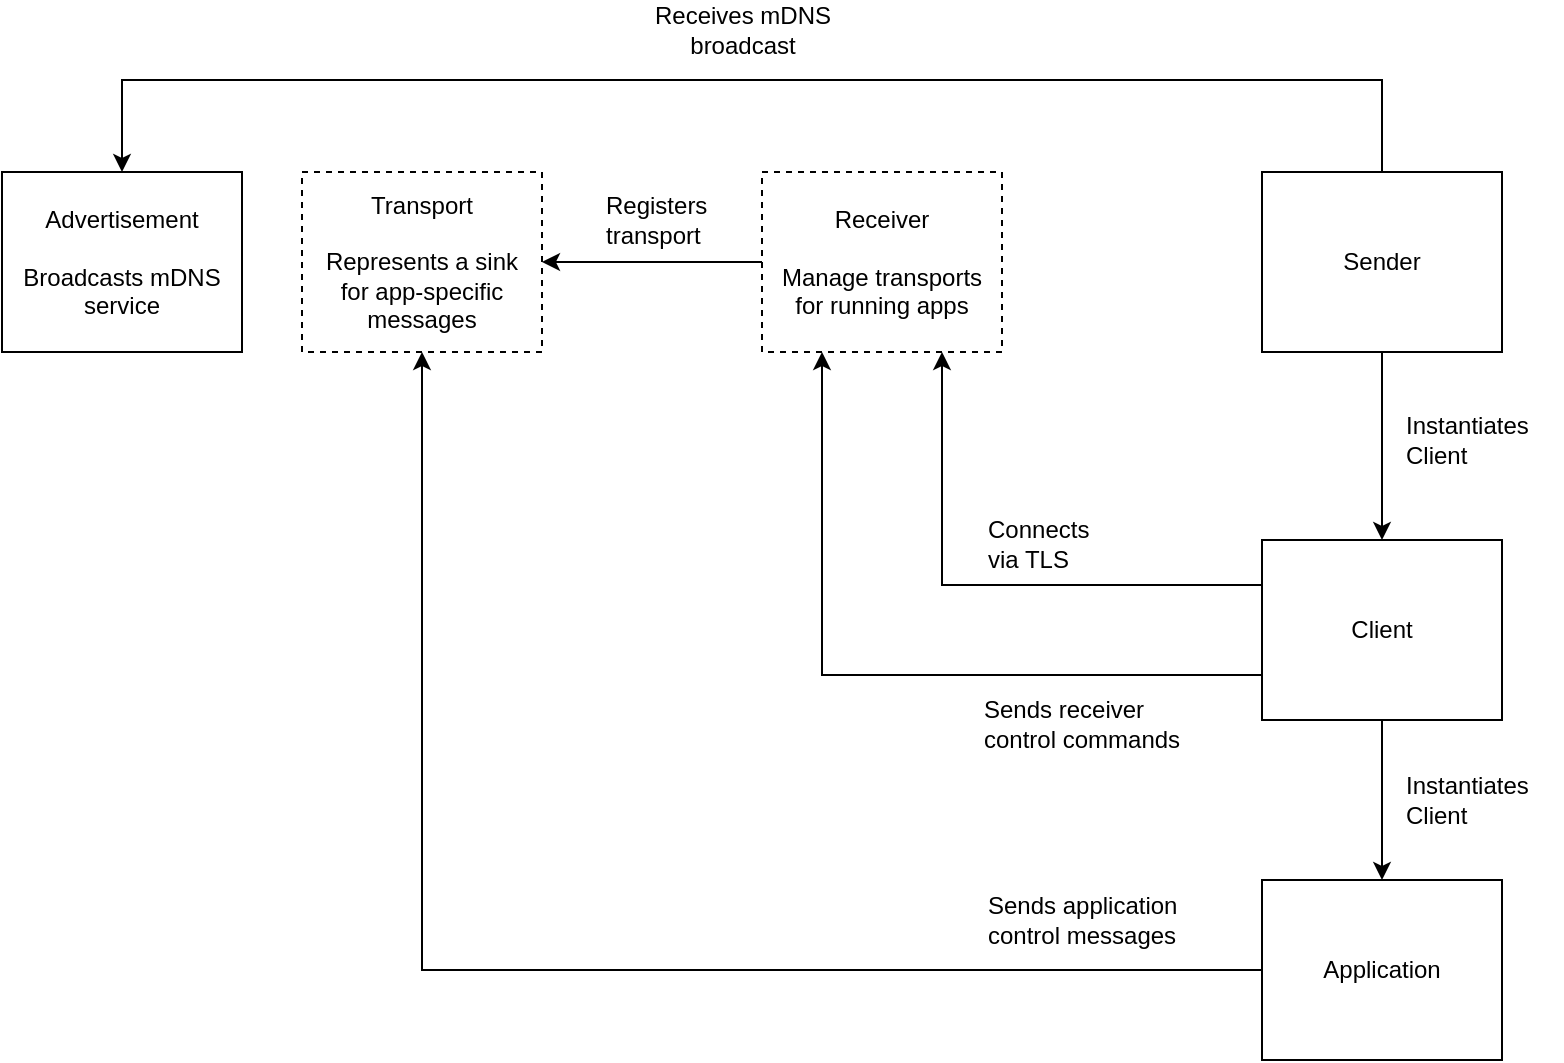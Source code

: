 <mxfile version="20.3.0" type="device"><diagram id="Lba-ZK_ZVB33mYfOjEPF" name="Page-1"><mxGraphModel dx="1183" dy="761" grid="1" gridSize="10" guides="1" tooltips="1" connect="1" arrows="1" fold="1" page="1" pageScale="1" pageWidth="827" pageHeight="1169" math="0" shadow="0"><root><mxCell id="0"/><mxCell id="1" parent="0"/><mxCell id="erwGa0e59tS-t4A7WDDJ-48" style="edgeStyle=orthogonalEdgeStyle;rounded=0;orthogonalLoop=1;jettySize=auto;html=1;entryX=0.5;entryY=0;entryDx=0;entryDy=0;startArrow=classic;startFill=1;endArrow=none;endFill=0;exitX=0.5;exitY=0;exitDx=0;exitDy=0;" parent="1" source="erwGa0e59tS-t4A7WDDJ-4" target="erwGa0e59tS-t4A7WDDJ-5" edge="1"><mxGeometry relative="1" as="geometry"><mxPoint x="126" y="125" as="sourcePoint"/><Array as="points"><mxPoint x="220" y="70"/><mxPoint x="850" y="70"/></Array></mxGeometry></mxCell><mxCell id="erwGa0e59tS-t4A7WDDJ-4" value="Advertisement&lt;br&gt;&lt;br&gt;Broadcasts mDNS&lt;br&gt;service" style="rounded=0;whiteSpace=wrap;html=1;" parent="1" vertex="1"><mxGeometry x="160" y="116" width="120" height="90" as="geometry"/></mxCell><mxCell id="FK9dvnSBJ8nPvk7ohE-U-2" style="edgeStyle=orthogonalEdgeStyle;rounded=0;orthogonalLoop=1;jettySize=auto;html=1;entryX=0.75;entryY=1;entryDx=0;entryDy=0;exitX=0;exitY=0.25;exitDx=0;exitDy=0;" edge="1" parent="1" source="FK9dvnSBJ8nPvk7ohE-U-5" target="FK9dvnSBJ8nPvk7ohE-U-1"><mxGeometry relative="1" as="geometry"/></mxCell><mxCell id="FK9dvnSBJ8nPvk7ohE-U-7" style="edgeStyle=orthogonalEdgeStyle;rounded=0;orthogonalLoop=1;jettySize=auto;html=1;" edge="1" parent="1" source="erwGa0e59tS-t4A7WDDJ-5" target="FK9dvnSBJ8nPvk7ohE-U-5"><mxGeometry relative="1" as="geometry"/></mxCell><mxCell id="erwGa0e59tS-t4A7WDDJ-5" value="Sender" style="rounded=0;whiteSpace=wrap;html=1;" parent="1" vertex="1"><mxGeometry x="790" y="116" width="120" height="90" as="geometry"/></mxCell><mxCell id="erwGa0e59tS-t4A7WDDJ-49" value="Receives mDNS&lt;br&gt;broadcast" style="text;html=1;align=center;verticalAlign=middle;resizable=0;points=[];autosize=1;strokeColor=none;fillColor=none;" parent="1" vertex="1"><mxGeometry x="480" y="30" width="100" height="30" as="geometry"/></mxCell><mxCell id="FK9dvnSBJ8nPvk7ohE-U-15" style="edgeStyle=orthogonalEdgeStyle;rounded=0;orthogonalLoop=1;jettySize=auto;html=1;entryX=1;entryY=0.5;entryDx=0;entryDy=0;" edge="1" parent="1" source="FK9dvnSBJ8nPvk7ohE-U-1" target="FK9dvnSBJ8nPvk7ohE-U-9"><mxGeometry relative="1" as="geometry"/></mxCell><mxCell id="FK9dvnSBJ8nPvk7ohE-U-1" value="Receiver&lt;br&gt;&lt;br&gt;Manage transports&lt;br&gt;for running apps" style="rounded=0;whiteSpace=wrap;html=1;dashed=1;" vertex="1" parent="1"><mxGeometry x="540" y="116" width="120" height="90" as="geometry"/></mxCell><mxCell id="FK9dvnSBJ8nPvk7ohE-U-3" value="Connects&lt;br&gt;via TLS" style="text;html=1;align=left;verticalAlign=middle;resizable=0;points=[];autosize=1;strokeColor=none;fillColor=none;" vertex="1" parent="1"><mxGeometry x="651" y="282" width="70" height="40" as="geometry"/></mxCell><mxCell id="FK9dvnSBJ8nPvk7ohE-U-12" style="edgeStyle=orthogonalEdgeStyle;rounded=0;orthogonalLoop=1;jettySize=auto;html=1;entryX=0.5;entryY=0;entryDx=0;entryDy=0;" edge="1" parent="1" source="FK9dvnSBJ8nPvk7ohE-U-5" target="FK9dvnSBJ8nPvk7ohE-U-11"><mxGeometry relative="1" as="geometry"/></mxCell><mxCell id="FK9dvnSBJ8nPvk7ohE-U-16" style="edgeStyle=orthogonalEdgeStyle;rounded=0;orthogonalLoop=1;jettySize=auto;html=1;exitX=0;exitY=0.75;exitDx=0;exitDy=0;entryX=0.25;entryY=1;entryDx=0;entryDy=0;" edge="1" parent="1" source="FK9dvnSBJ8nPvk7ohE-U-5" target="FK9dvnSBJ8nPvk7ohE-U-1"><mxGeometry relative="1" as="geometry"/></mxCell><mxCell id="FK9dvnSBJ8nPvk7ohE-U-5" value="Client" style="rounded=0;whiteSpace=wrap;html=1;" vertex="1" parent="1"><mxGeometry x="790" y="300" width="120" height="90" as="geometry"/></mxCell><mxCell id="FK9dvnSBJ8nPvk7ohE-U-8" value="Instantiates&lt;br&gt;Client" style="text;html=1;align=left;verticalAlign=middle;resizable=0;points=[];autosize=1;strokeColor=none;fillColor=none;" vertex="1" parent="1"><mxGeometry x="860" y="230" width="80" height="40" as="geometry"/></mxCell><mxCell id="FK9dvnSBJ8nPvk7ohE-U-9" value="Transport&lt;br&gt;&lt;br&gt;Represents a sink&lt;br&gt;for app-specific messages" style="rounded=0;whiteSpace=wrap;html=1;dashed=1;" vertex="1" parent="1"><mxGeometry x="310" y="116" width="120" height="90" as="geometry"/></mxCell><mxCell id="FK9dvnSBJ8nPvk7ohE-U-14" style="edgeStyle=orthogonalEdgeStyle;rounded=0;orthogonalLoop=1;jettySize=auto;html=1;entryX=0.5;entryY=1;entryDx=0;entryDy=0;" edge="1" parent="1" source="FK9dvnSBJ8nPvk7ohE-U-11" target="FK9dvnSBJ8nPvk7ohE-U-9"><mxGeometry relative="1" as="geometry"/></mxCell><mxCell id="FK9dvnSBJ8nPvk7ohE-U-11" value="Application" style="rounded=0;whiteSpace=wrap;html=1;" vertex="1" parent="1"><mxGeometry x="790" y="470" width="120" height="90" as="geometry"/></mxCell><mxCell id="FK9dvnSBJ8nPvk7ohE-U-13" value="Instantiates&lt;br&gt;Client" style="text;html=1;align=left;verticalAlign=middle;resizable=0;points=[];autosize=1;strokeColor=none;fillColor=none;" vertex="1" parent="1"><mxGeometry x="860" y="410" width="80" height="40" as="geometry"/></mxCell><mxCell id="FK9dvnSBJ8nPvk7ohE-U-17" value="Sends receiver&lt;br&gt;control commands" style="text;html=1;align=left;verticalAlign=middle;resizable=0;points=[];autosize=1;strokeColor=none;fillColor=none;" vertex="1" parent="1"><mxGeometry x="649" y="372" width="120" height="40" as="geometry"/></mxCell><mxCell id="FK9dvnSBJ8nPvk7ohE-U-18" value="Sends application&lt;br&gt;control messages" style="text;html=1;align=left;verticalAlign=middle;resizable=0;points=[];autosize=1;strokeColor=none;fillColor=none;" vertex="1" parent="1"><mxGeometry x="651" y="470" width="120" height="40" as="geometry"/></mxCell><mxCell id="FK9dvnSBJ8nPvk7ohE-U-19" value="Registers&lt;br&gt;transport" style="text;html=1;align=left;verticalAlign=middle;resizable=0;points=[];autosize=1;strokeColor=none;fillColor=none;" vertex="1" parent="1"><mxGeometry x="460" y="120" width="70" height="40" as="geometry"/></mxCell></root></mxGraphModel></diagram></mxfile>